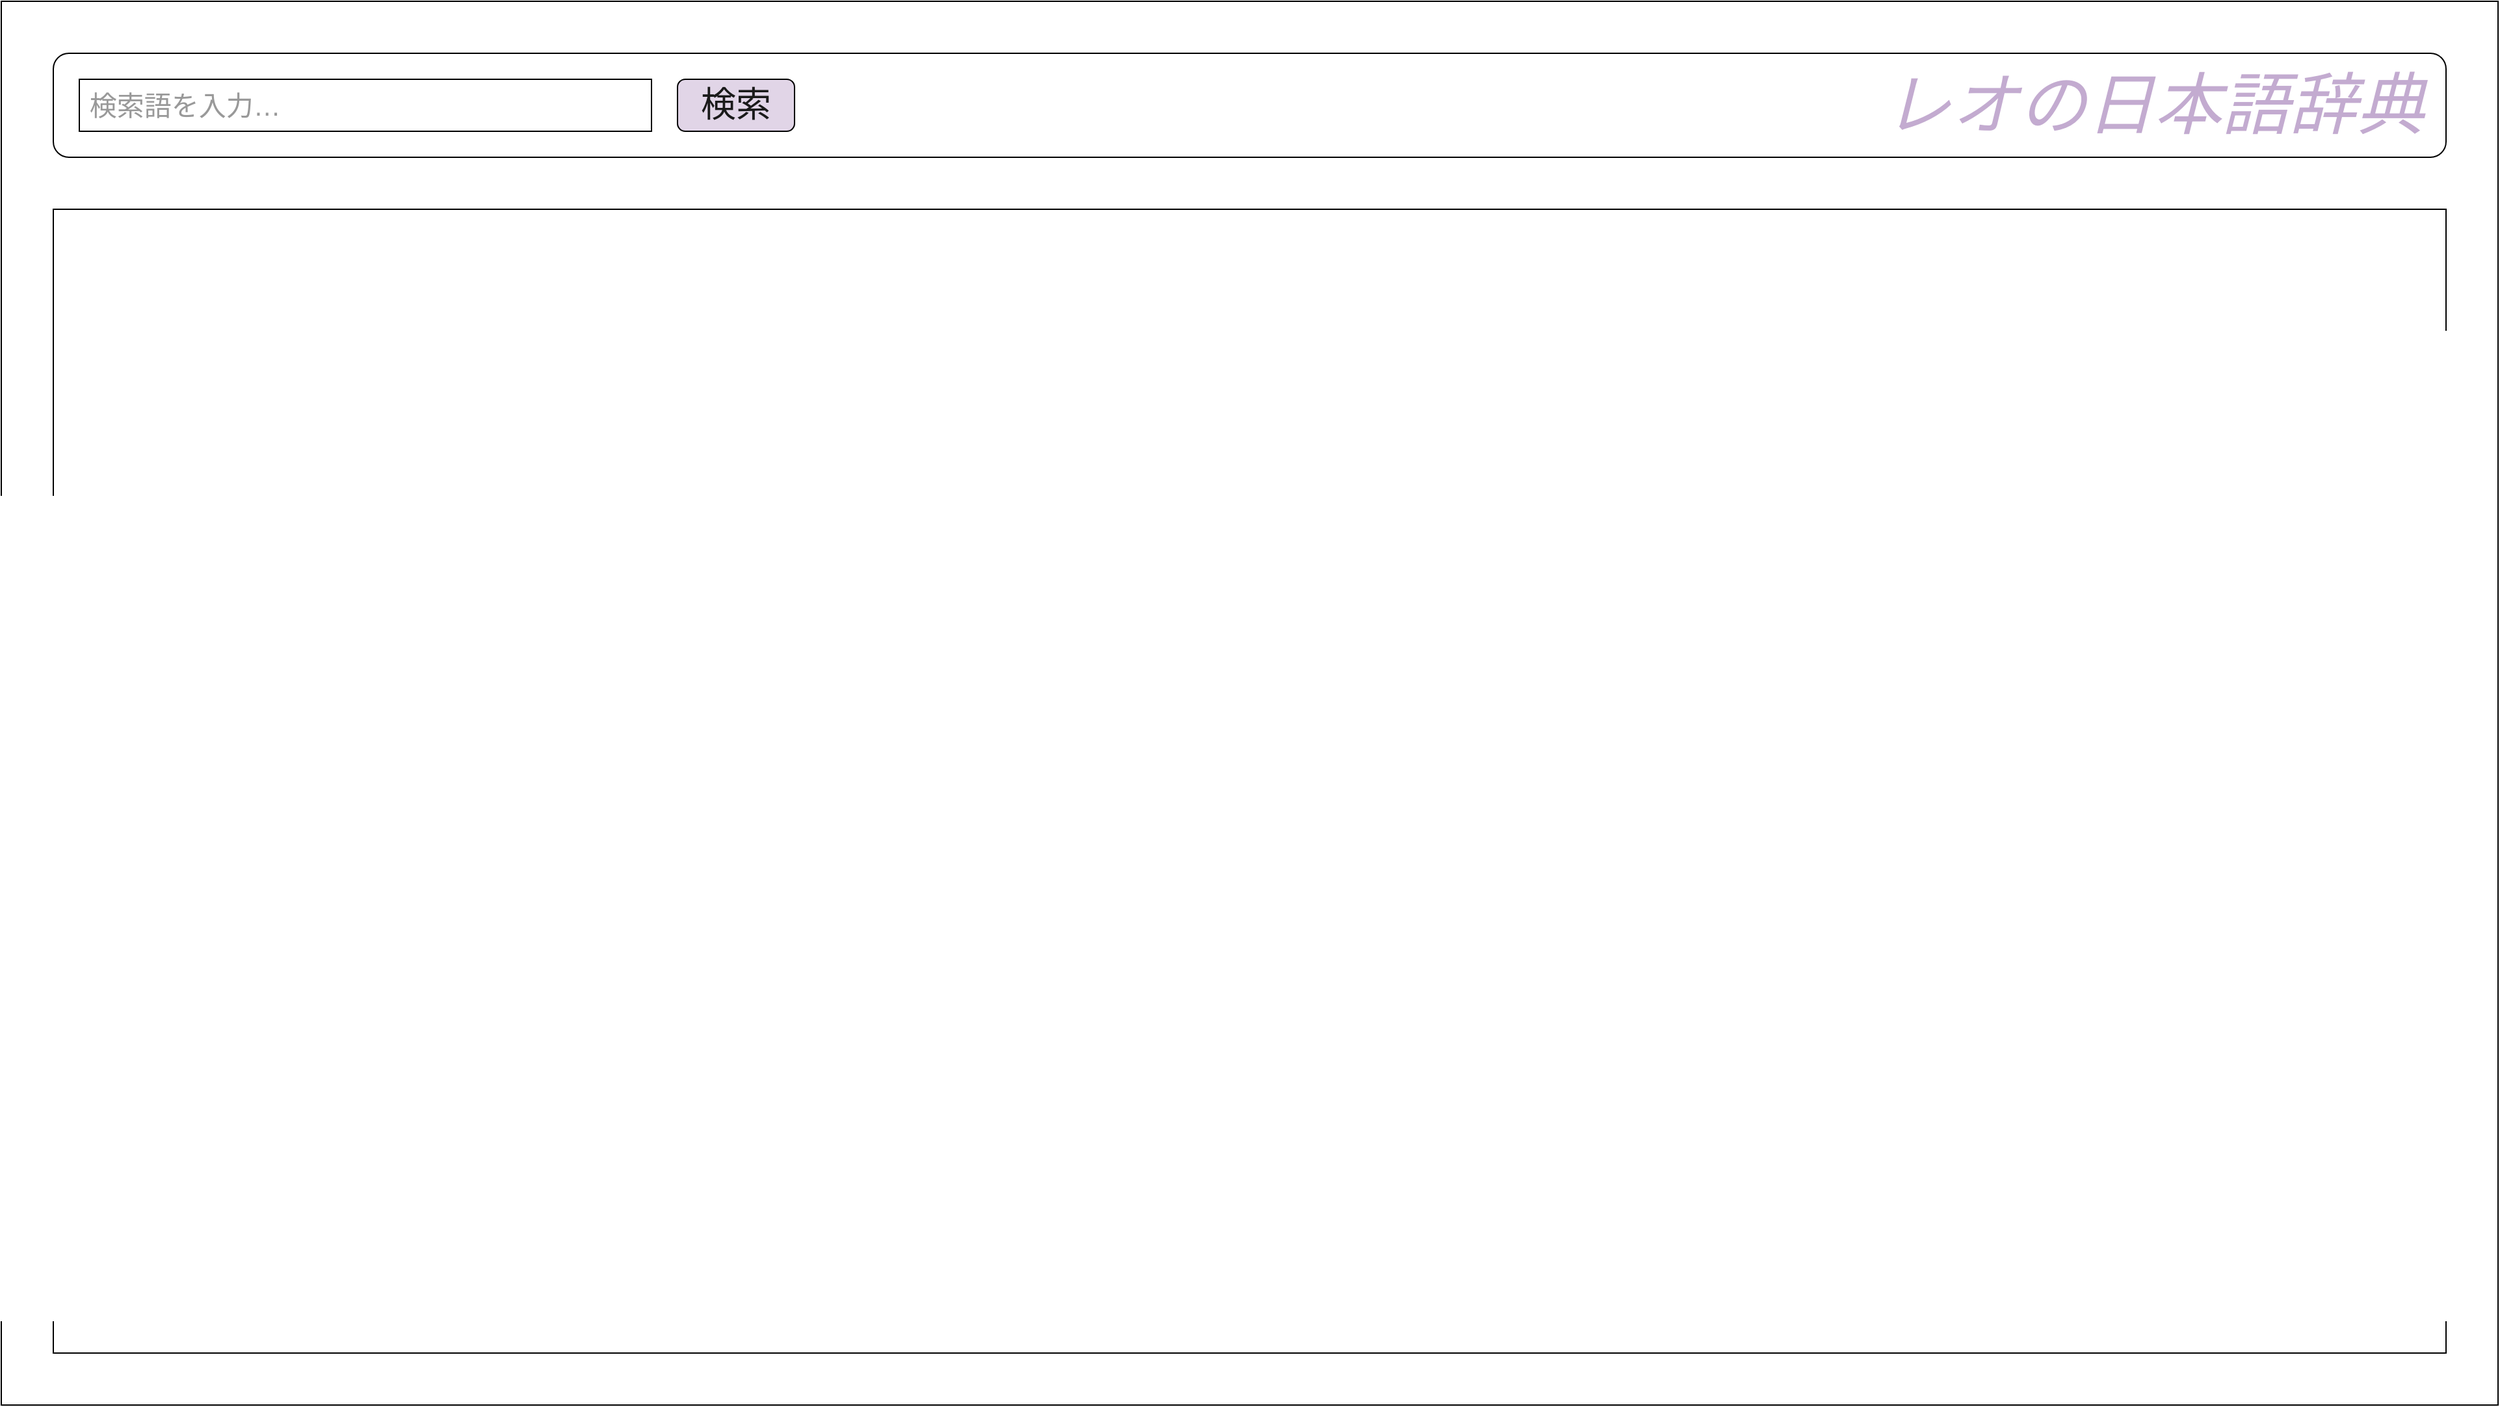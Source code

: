 <mxfile version="24.4.0" type="device">
  <diagram name="ページ1" id="anlRmiAoEx20NBmXlRlP">
    <mxGraphModel dx="1207" dy="874" grid="1" gridSize="10" guides="1" tooltips="1" connect="1" arrows="1" fold="1" page="1" pageScale="1" pageWidth="4681" pageHeight="3300" math="0" shadow="0">
      <root>
        <mxCell id="0" />
        <mxCell id="1" parent="0" />
        <mxCell id="_vbVX4Zga_Fb_EcUUwZ6-1" value="" style="rounded=0;whiteSpace=wrap;html=1;" vertex="1" parent="1">
          <mxGeometry x="760" y="160" width="1920" height="1080" as="geometry" />
        </mxCell>
        <mxCell id="_vbVX4Zga_Fb_EcUUwZ6-2" value="" style="rounded=1;whiteSpace=wrap;html=1;" vertex="1" parent="1">
          <mxGeometry x="800" y="200" width="1840" height="80" as="geometry" />
        </mxCell>
        <mxCell id="_vbVX4Zga_Fb_EcUUwZ6-3" value="&lt;font color=&quot;#999999&quot; style=&quot;font-size: 21px;&quot;&gt;&amp;nbsp;&lt;span class=&quot;text&quot;&gt;検索語を入力…&lt;/span&gt;&lt;/font&gt;" style="rounded=0;whiteSpace=wrap;html=1;align=left;" vertex="1" parent="1">
          <mxGeometry x="820" y="220" width="440" height="40" as="geometry" />
        </mxCell>
        <mxCell id="_vbVX4Zga_Fb_EcUUwZ6-4" value="" style="rounded=1;whiteSpace=wrap;html=1;fillColor=#E1D5E7;fontColor=#1A1A1A;" vertex="1" parent="1">
          <mxGeometry x="1280" y="220" width="90" height="40" as="geometry" />
        </mxCell>
        <mxCell id="_vbVX4Zga_Fb_EcUUwZ6-5" value="&lt;font style=&quot;font-size: 52px;&quot;&gt;レオの日本語辞典&amp;nbsp;&lt;/font&gt;" style="text;html=1;align=right;verticalAlign=middle;whiteSpace=wrap;rounded=0;fontStyle=2;fontColor=#C3ABD0;" vertex="1" parent="1">
          <mxGeometry x="2160" y="200" width="480" height="80" as="geometry" />
        </mxCell>
        <mxCell id="_vbVX4Zga_Fb_EcUUwZ6-6" value="" style="rounded=0;whiteSpace=wrap;html=1;" vertex="1" parent="1">
          <mxGeometry x="800" y="320" width="1840" height="880" as="geometry" />
        </mxCell>
        <mxCell id="_vbVX4Zga_Fb_EcUUwZ6-7" value="&lt;span style=&quot;color: rgb(26, 26, 26); font-size: 27px;&quot;&gt;検索&lt;/span&gt;" style="text;html=1;align=center;verticalAlign=middle;whiteSpace=wrap;rounded=0;fillColor=none;" vertex="1" parent="1">
          <mxGeometry x="1290" y="220" width="70" height="40" as="geometry" />
        </mxCell>
      </root>
    </mxGraphModel>
  </diagram>
</mxfile>
